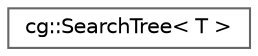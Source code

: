 digraph "Graphical Class Hierarchy"
{
 // LATEX_PDF_SIZE
  bgcolor="transparent";
  edge [fontname=Helvetica,fontsize=10,labelfontname=Helvetica,labelfontsize=10];
  node [fontname=Helvetica,fontsize=10,shape=box,height=0.2,width=0.4];
  rankdir="LR";
  Node0 [id="Node000000",label="cg::SearchTree\< T \>",height=0.2,width=0.4,color="grey40", fillcolor="white", style="filled",URL="$classcg_1_1_search_tree.html",tooltip=" "];
}
